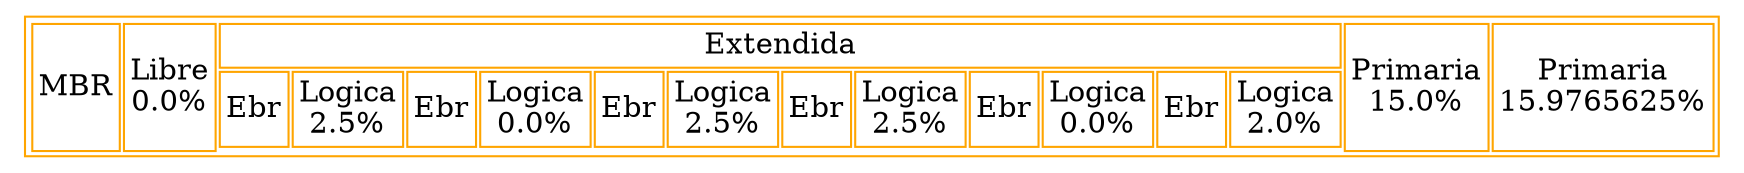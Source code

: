 digraph G{
node[shape=plaintext]
graph[label=<
<table border='1' cellborder='1' cellspacing='2' color='orange'>
<tr><td rowspan='3'>MBR</td>
<td rowspan = '3'>Libre<br/>0.0%</td>
<td colspan = '12'>Extendida</td>
<td rowspan = '3'>Primaria<br/>15.0%</td>
<td rowspan = '3'>Primaria<br/>15.9765625%</td>
</tr>
<tr><td>Ebr</td><td>Logica<br/>2.5%</td>
<td>Ebr</td><td>Logica<br/>0.0%</td>
<td>Ebr</td><td>Logica<br/>2.5%</td>
<td>Ebr</td><td>Logica<br/>2.5%</td>
<td>Ebr</td><td>Logica<br/>0.0%</td>
<td>Ebr</td><td>Logica<br/>2.0%</td>
</tr>
</table>
>];
}

